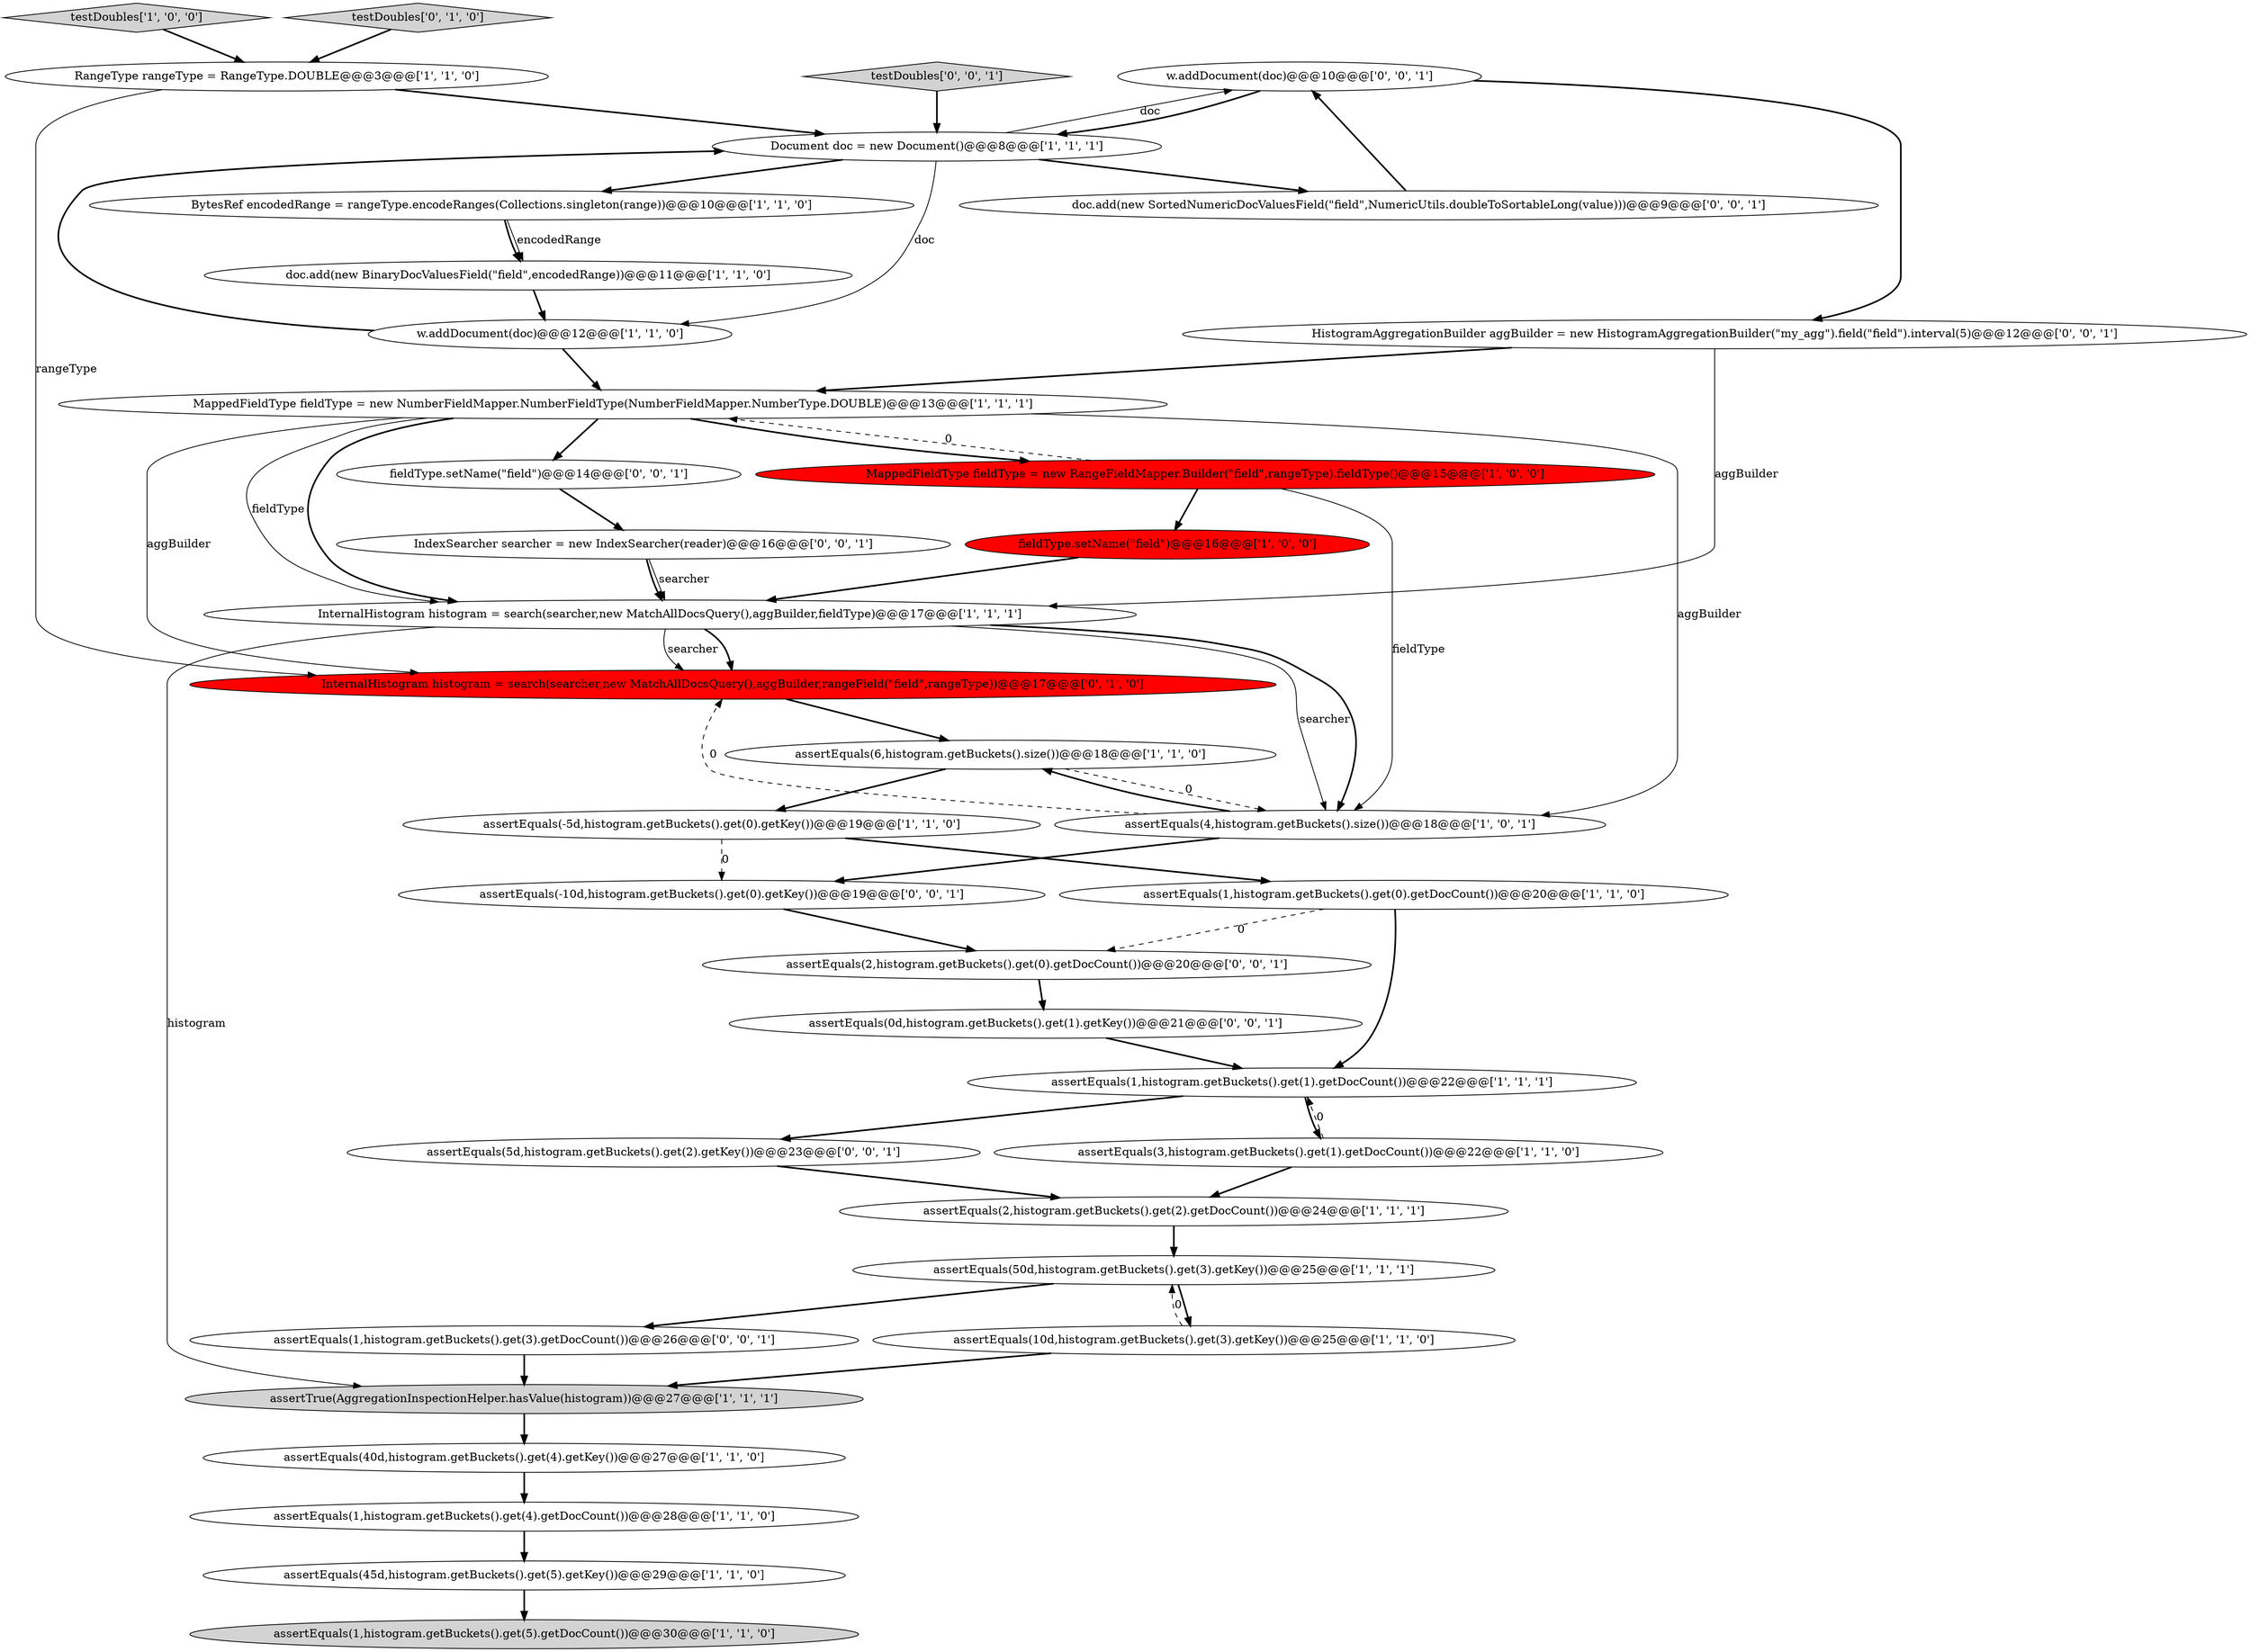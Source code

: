 digraph {
22 [style = filled, label = "assertEquals(1,histogram.getBuckets().get(1).getDocCount())@@@22@@@['1', '1', '1']", fillcolor = white, shape = ellipse image = "AAA0AAABBB1BBB"];
6 [style = filled, label = "BytesRef encodedRange = rangeType.encodeRanges(Collections.singleton(range))@@@10@@@['1', '1', '0']", fillcolor = white, shape = ellipse image = "AAA0AAABBB1BBB"];
32 [style = filled, label = "doc.add(new SortedNumericDocValuesField(\"field\",NumericUtils.doubleToSortableLong(value)))@@@9@@@['0', '0', '1']", fillcolor = white, shape = ellipse image = "AAA0AAABBB3BBB"];
19 [style = filled, label = "assertEquals(10d,histogram.getBuckets().get(3).getKey())@@@25@@@['1', '1', '0']", fillcolor = white, shape = ellipse image = "AAA0AAABBB1BBB"];
17 [style = filled, label = "assertEquals(40d,histogram.getBuckets().get(4).getKey())@@@27@@@['1', '1', '0']", fillcolor = white, shape = ellipse image = "AAA0AAABBB1BBB"];
33 [style = filled, label = "fieldType.setName(\"field\")@@@14@@@['0', '0', '1']", fillcolor = white, shape = ellipse image = "AAA0AAABBB3BBB"];
35 [style = filled, label = "assertEquals(2,histogram.getBuckets().get(0).getDocCount())@@@20@@@['0', '0', '1']", fillcolor = white, shape = ellipse image = "AAA0AAABBB3BBB"];
27 [style = filled, label = "HistogramAggregationBuilder aggBuilder = new HistogramAggregationBuilder(\"my_agg\").field(\"field\").interval(5)@@@12@@@['0', '0', '1']", fillcolor = white, shape = ellipse image = "AAA0AAABBB3BBB"];
10 [style = filled, label = "MappedFieldType fieldType = new NumberFieldMapper.NumberFieldType(NumberFieldMapper.NumberType.DOUBLE)@@@13@@@['1', '1', '1']", fillcolor = white, shape = ellipse image = "AAA0AAABBB1BBB"];
18 [style = filled, label = "w.addDocument(doc)@@@12@@@['1', '1', '0']", fillcolor = white, shape = ellipse image = "AAA0AAABBB1BBB"];
2 [style = filled, label = "testDoubles['1', '0', '0']", fillcolor = lightgray, shape = diamond image = "AAA0AAABBB1BBB"];
12 [style = filled, label = "RangeType rangeType = RangeType.DOUBLE@@@3@@@['1', '1', '0']", fillcolor = white, shape = ellipse image = "AAA0AAABBB1BBB"];
14 [style = filled, label = "Document doc = new Document()@@@8@@@['1', '1', '1']", fillcolor = white, shape = ellipse image = "AAA0AAABBB1BBB"];
34 [style = filled, label = "IndexSearcher searcher = new IndexSearcher(reader)@@@16@@@['0', '0', '1']", fillcolor = white, shape = ellipse image = "AAA0AAABBB3BBB"];
26 [style = filled, label = "w.addDocument(doc)@@@10@@@['0', '0', '1']", fillcolor = white, shape = ellipse image = "AAA0AAABBB3BBB"];
7 [style = filled, label = "assertEquals(-5d,histogram.getBuckets().get(0).getKey())@@@19@@@['1', '1', '0']", fillcolor = white, shape = ellipse image = "AAA0AAABBB1BBB"];
8 [style = filled, label = "assertEquals(1,histogram.getBuckets().get(4).getDocCount())@@@28@@@['1', '1', '0']", fillcolor = white, shape = ellipse image = "AAA0AAABBB1BBB"];
31 [style = filled, label = "assertEquals(5d,histogram.getBuckets().get(2).getKey())@@@23@@@['0', '0', '1']", fillcolor = white, shape = ellipse image = "AAA0AAABBB3BBB"];
24 [style = filled, label = "InternalHistogram histogram = search(searcher,new MatchAllDocsQuery(),aggBuilder,rangeField(\"field\",rangeType))@@@17@@@['0', '1', '0']", fillcolor = red, shape = ellipse image = "AAA1AAABBB2BBB"];
36 [style = filled, label = "assertEquals(1,histogram.getBuckets().get(3).getDocCount())@@@26@@@['0', '0', '1']", fillcolor = white, shape = ellipse image = "AAA0AAABBB3BBB"];
29 [style = filled, label = "assertEquals(0d,histogram.getBuckets().get(1).getKey())@@@21@@@['0', '0', '1']", fillcolor = white, shape = ellipse image = "AAA0AAABBB3BBB"];
3 [style = filled, label = "doc.add(new BinaryDocValuesField(\"field\",encodedRange))@@@11@@@['1', '1', '0']", fillcolor = white, shape = ellipse image = "AAA0AAABBB1BBB"];
11 [style = filled, label = "assertEquals(2,histogram.getBuckets().get(2).getDocCount())@@@24@@@['1', '1', '1']", fillcolor = white, shape = ellipse image = "AAA0AAABBB1BBB"];
28 [style = filled, label = "testDoubles['0', '0', '1']", fillcolor = lightgray, shape = diamond image = "AAA0AAABBB3BBB"];
20 [style = filled, label = "assertEquals(50d,histogram.getBuckets().get(3).getKey())@@@25@@@['1', '1', '1']", fillcolor = white, shape = ellipse image = "AAA0AAABBB1BBB"];
13 [style = filled, label = "assertEquals(45d,histogram.getBuckets().get(5).getKey())@@@29@@@['1', '1', '0']", fillcolor = white, shape = ellipse image = "AAA0AAABBB1BBB"];
5 [style = filled, label = "assertEquals(3,histogram.getBuckets().get(1).getDocCount())@@@22@@@['1', '1', '0']", fillcolor = white, shape = ellipse image = "AAA0AAABBB1BBB"];
15 [style = filled, label = "assertEquals(1,histogram.getBuckets().get(0).getDocCount())@@@20@@@['1', '1', '0']", fillcolor = white, shape = ellipse image = "AAA0AAABBB1BBB"];
25 [style = filled, label = "testDoubles['0', '1', '0']", fillcolor = lightgray, shape = diamond image = "AAA0AAABBB2BBB"];
30 [style = filled, label = "assertEquals(-10d,histogram.getBuckets().get(0).getKey())@@@19@@@['0', '0', '1']", fillcolor = white, shape = ellipse image = "AAA0AAABBB3BBB"];
1 [style = filled, label = "assertTrue(AggregationInspectionHelper.hasValue(histogram))@@@27@@@['1', '1', '1']", fillcolor = lightgray, shape = ellipse image = "AAA0AAABBB1BBB"];
0 [style = filled, label = "fieldType.setName(\"field\")@@@16@@@['1', '0', '0']", fillcolor = red, shape = ellipse image = "AAA1AAABBB1BBB"];
4 [style = filled, label = "assertEquals(4,histogram.getBuckets().size())@@@18@@@['1', '0', '1']", fillcolor = white, shape = ellipse image = "AAA0AAABBB1BBB"];
9 [style = filled, label = "MappedFieldType fieldType = new RangeFieldMapper.Builder(\"field\",rangeType).fieldType()@@@15@@@['1', '0', '0']", fillcolor = red, shape = ellipse image = "AAA1AAABBB1BBB"];
23 [style = filled, label = "assertEquals(1,histogram.getBuckets().get(5).getDocCount())@@@30@@@['1', '1', '0']", fillcolor = lightgray, shape = ellipse image = "AAA0AAABBB1BBB"];
21 [style = filled, label = "InternalHistogram histogram = search(searcher,new MatchAllDocsQuery(),aggBuilder,fieldType)@@@17@@@['1', '1', '1']", fillcolor = white, shape = ellipse image = "AAA0AAABBB1BBB"];
16 [style = filled, label = "assertEquals(6,histogram.getBuckets().size())@@@18@@@['1', '1', '0']", fillcolor = white, shape = ellipse image = "AAA0AAABBB1BBB"];
17->8 [style = bold, label=""];
6->3 [style = bold, label=""];
11->20 [style = bold, label=""];
20->36 [style = bold, label=""];
12->24 [style = solid, label="rangeType"];
14->26 [style = solid, label="doc"];
9->10 [style = dashed, label="0"];
35->29 [style = bold, label=""];
9->0 [style = bold, label=""];
27->21 [style = solid, label="aggBuilder"];
14->18 [style = solid, label="doc"];
21->1 [style = solid, label="histogram"];
19->20 [style = dashed, label="0"];
10->4 [style = solid, label="aggBuilder"];
16->7 [style = bold, label=""];
26->14 [style = bold, label=""];
22->31 [style = bold, label=""];
21->24 [style = bold, label=""];
0->21 [style = bold, label=""];
10->21 [style = bold, label=""];
16->4 [style = dashed, label="0"];
22->5 [style = bold, label=""];
32->26 [style = bold, label=""];
31->11 [style = bold, label=""];
36->1 [style = bold, label=""];
2->12 [style = bold, label=""];
28->14 [style = bold, label=""];
1->17 [style = bold, label=""];
15->22 [style = bold, label=""];
3->18 [style = bold, label=""];
15->35 [style = dashed, label="0"];
34->21 [style = solid, label="searcher"];
24->16 [style = bold, label=""];
19->1 [style = bold, label=""];
26->27 [style = bold, label=""];
30->35 [style = bold, label=""];
4->30 [style = bold, label=""];
18->10 [style = bold, label=""];
9->4 [style = solid, label="fieldType"];
25->12 [style = bold, label=""];
6->3 [style = solid, label="encodedRange"];
27->10 [style = bold, label=""];
7->30 [style = dashed, label="0"];
10->21 [style = solid, label="fieldType"];
12->14 [style = bold, label=""];
21->4 [style = solid, label="searcher"];
13->23 [style = bold, label=""];
10->24 [style = solid, label="aggBuilder"];
7->15 [style = bold, label=""];
10->9 [style = bold, label=""];
5->11 [style = bold, label=""];
10->33 [style = bold, label=""];
5->22 [style = dashed, label="0"];
29->22 [style = bold, label=""];
4->24 [style = dashed, label="0"];
20->19 [style = bold, label=""];
14->32 [style = bold, label=""];
33->34 [style = bold, label=""];
18->14 [style = bold, label=""];
14->6 [style = bold, label=""];
34->21 [style = bold, label=""];
4->16 [style = bold, label=""];
8->13 [style = bold, label=""];
21->4 [style = bold, label=""];
21->24 [style = solid, label="searcher"];
}
